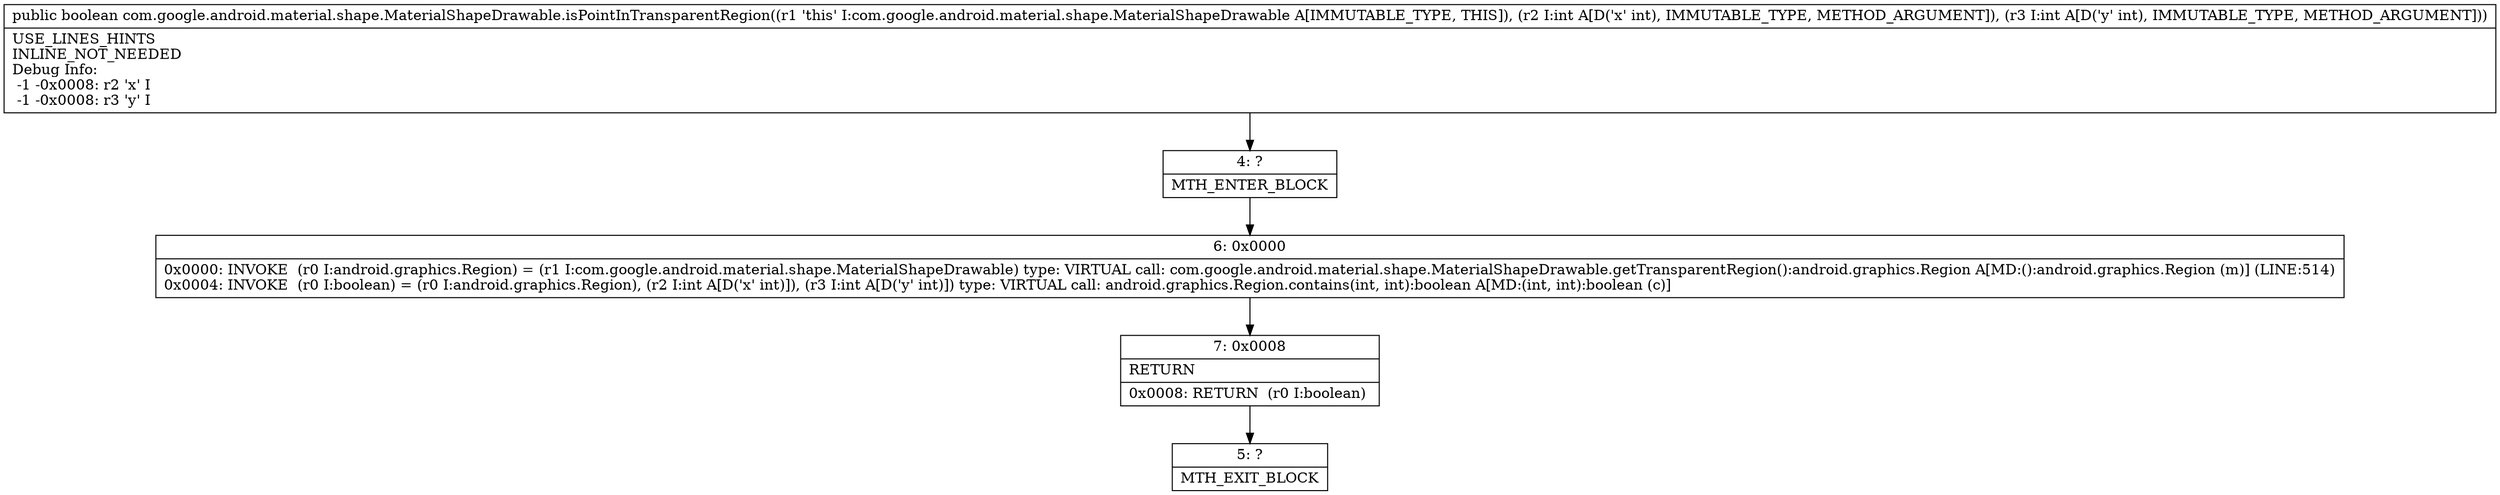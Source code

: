 digraph "CFG forcom.google.android.material.shape.MaterialShapeDrawable.isPointInTransparentRegion(II)Z" {
Node_4 [shape=record,label="{4\:\ ?|MTH_ENTER_BLOCK\l}"];
Node_6 [shape=record,label="{6\:\ 0x0000|0x0000: INVOKE  (r0 I:android.graphics.Region) = (r1 I:com.google.android.material.shape.MaterialShapeDrawable) type: VIRTUAL call: com.google.android.material.shape.MaterialShapeDrawable.getTransparentRegion():android.graphics.Region A[MD:():android.graphics.Region (m)] (LINE:514)\l0x0004: INVOKE  (r0 I:boolean) = (r0 I:android.graphics.Region), (r2 I:int A[D('x' int)]), (r3 I:int A[D('y' int)]) type: VIRTUAL call: android.graphics.Region.contains(int, int):boolean A[MD:(int, int):boolean (c)]\l}"];
Node_7 [shape=record,label="{7\:\ 0x0008|RETURN\l|0x0008: RETURN  (r0 I:boolean) \l}"];
Node_5 [shape=record,label="{5\:\ ?|MTH_EXIT_BLOCK\l}"];
MethodNode[shape=record,label="{public boolean com.google.android.material.shape.MaterialShapeDrawable.isPointInTransparentRegion((r1 'this' I:com.google.android.material.shape.MaterialShapeDrawable A[IMMUTABLE_TYPE, THIS]), (r2 I:int A[D('x' int), IMMUTABLE_TYPE, METHOD_ARGUMENT]), (r3 I:int A[D('y' int), IMMUTABLE_TYPE, METHOD_ARGUMENT]))  | USE_LINES_HINTS\lINLINE_NOT_NEEDED\lDebug Info:\l  \-1 \-0x0008: r2 'x' I\l  \-1 \-0x0008: r3 'y' I\l}"];
MethodNode -> Node_4;Node_4 -> Node_6;
Node_6 -> Node_7;
Node_7 -> Node_5;
}

